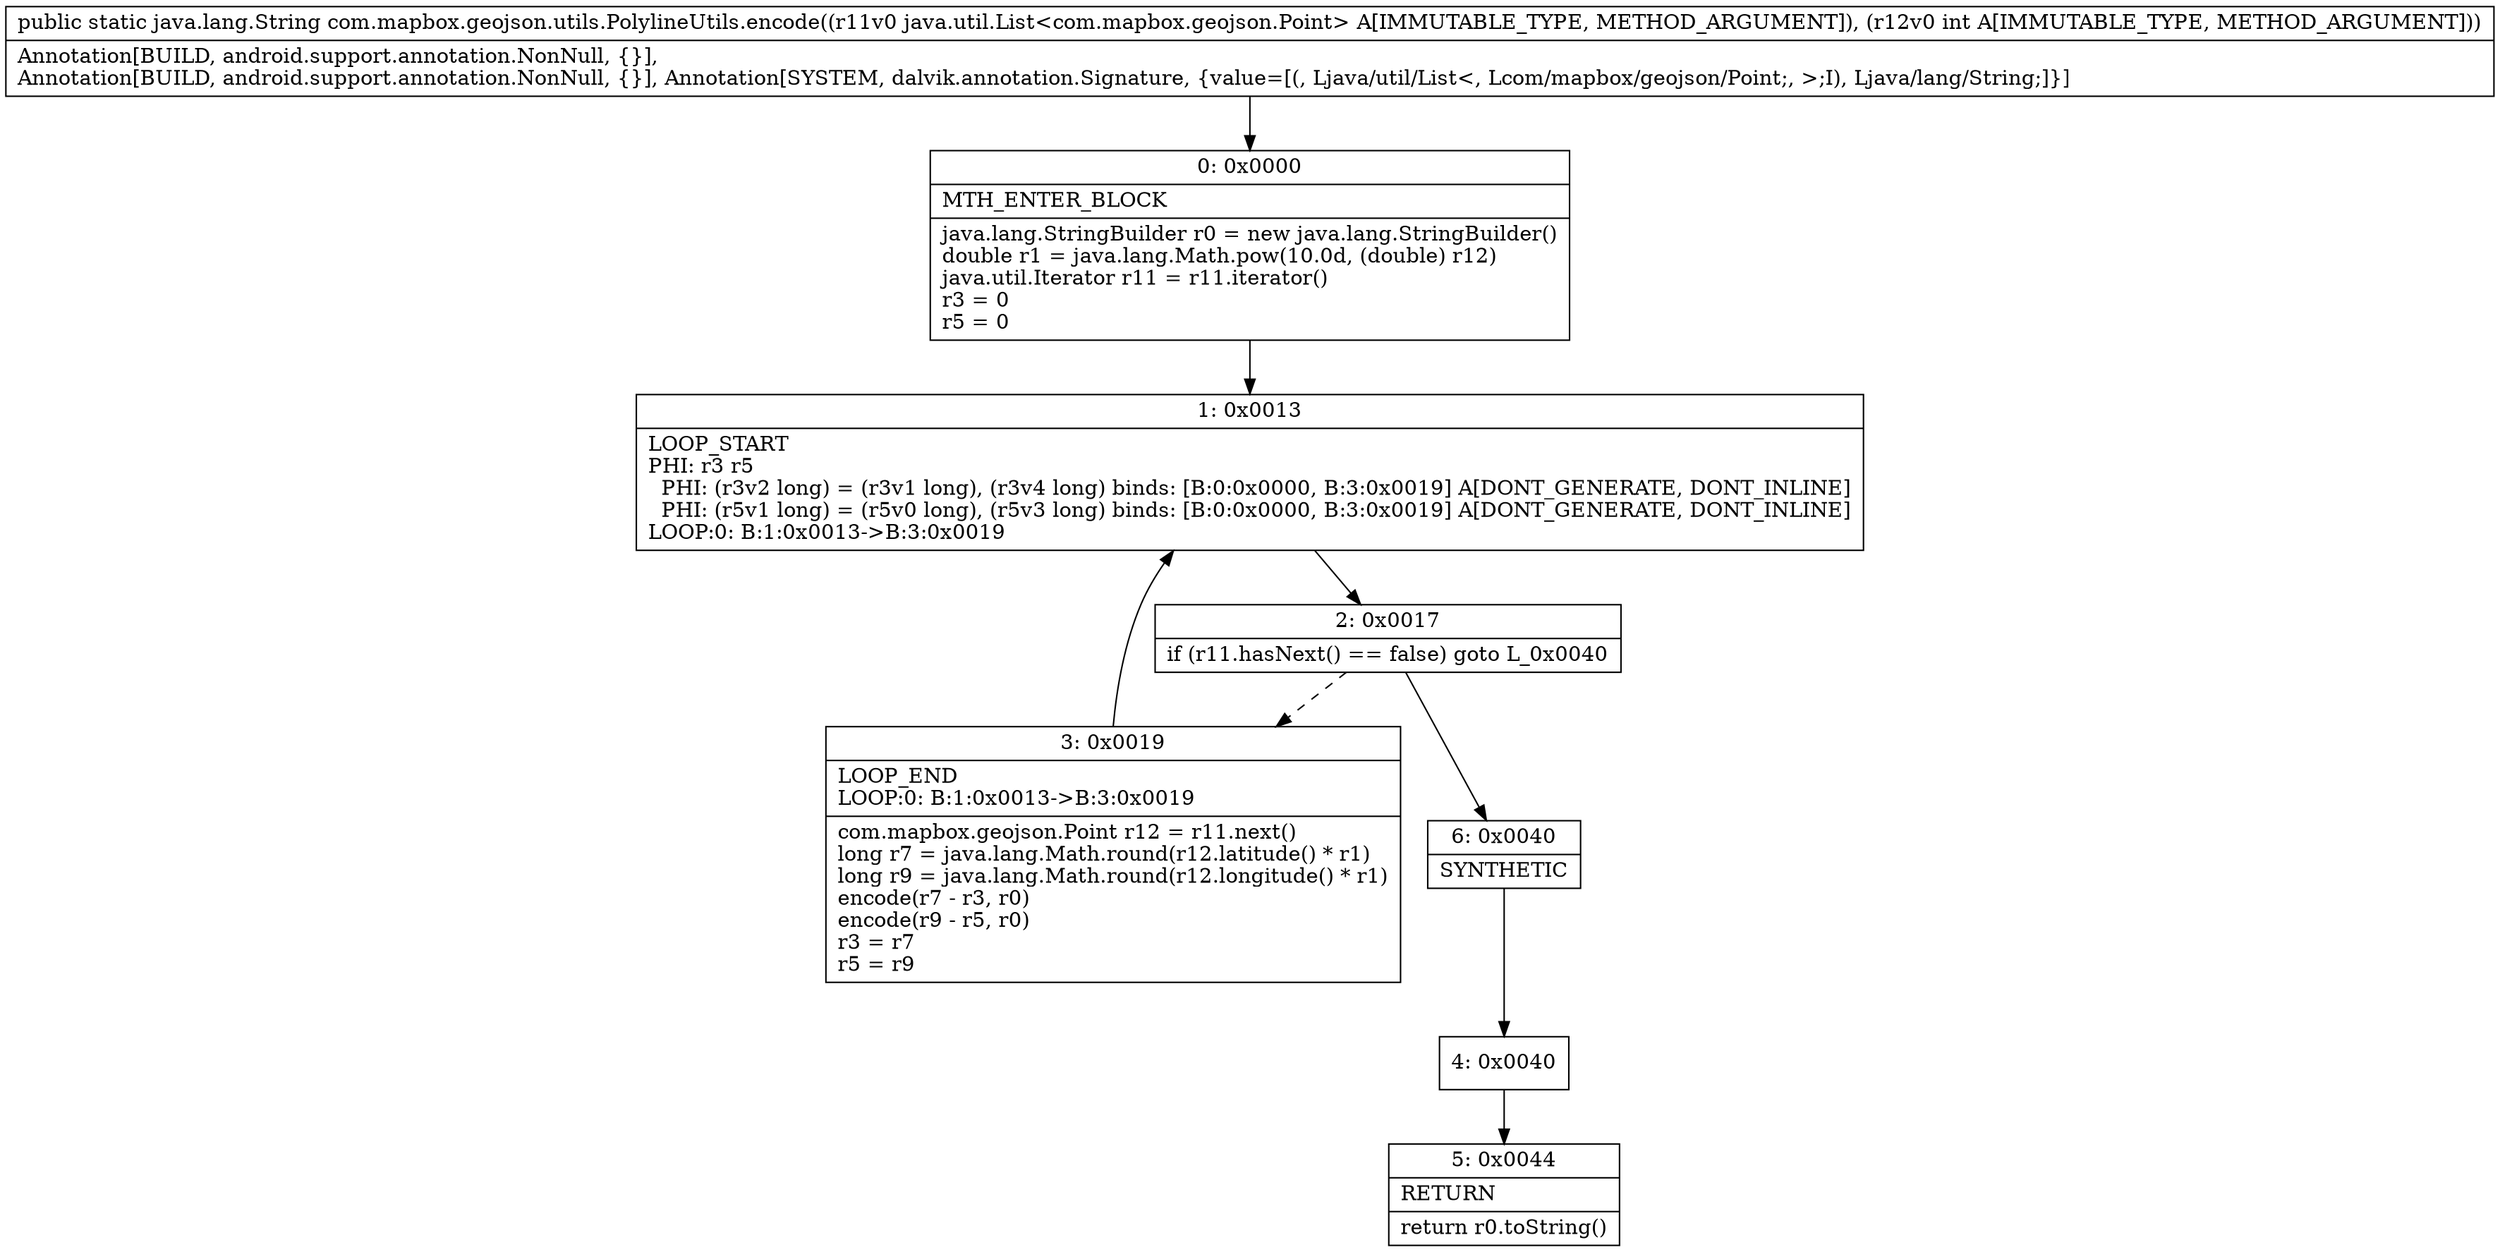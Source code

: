 digraph "CFG forcom.mapbox.geojson.utils.PolylineUtils.encode(Ljava\/util\/List;I)Ljava\/lang\/String;" {
Node_0 [shape=record,label="{0\:\ 0x0000|MTH_ENTER_BLOCK\l|java.lang.StringBuilder r0 = new java.lang.StringBuilder()\ldouble r1 = java.lang.Math.pow(10.0d, (double) r12)\ljava.util.Iterator r11 = r11.iterator()\lr3 = 0\lr5 = 0\l}"];
Node_1 [shape=record,label="{1\:\ 0x0013|LOOP_START\lPHI: r3 r5 \l  PHI: (r3v2 long) = (r3v1 long), (r3v4 long) binds: [B:0:0x0000, B:3:0x0019] A[DONT_GENERATE, DONT_INLINE]\l  PHI: (r5v1 long) = (r5v0 long), (r5v3 long) binds: [B:0:0x0000, B:3:0x0019] A[DONT_GENERATE, DONT_INLINE]\lLOOP:0: B:1:0x0013\-\>B:3:0x0019\l}"];
Node_2 [shape=record,label="{2\:\ 0x0017|if (r11.hasNext() == false) goto L_0x0040\l}"];
Node_3 [shape=record,label="{3\:\ 0x0019|LOOP_END\lLOOP:0: B:1:0x0013\-\>B:3:0x0019\l|com.mapbox.geojson.Point r12 = r11.next()\llong r7 = java.lang.Math.round(r12.latitude() * r1)\llong r9 = java.lang.Math.round(r12.longitude() * r1)\lencode(r7 \- r3, r0)\lencode(r9 \- r5, r0)\lr3 = r7\lr5 = r9\l}"];
Node_4 [shape=record,label="{4\:\ 0x0040}"];
Node_5 [shape=record,label="{5\:\ 0x0044|RETURN\l|return r0.toString()\l}"];
Node_6 [shape=record,label="{6\:\ 0x0040|SYNTHETIC\l}"];
MethodNode[shape=record,label="{public static java.lang.String com.mapbox.geojson.utils.PolylineUtils.encode((r11v0 java.util.List\<com.mapbox.geojson.Point\> A[IMMUTABLE_TYPE, METHOD_ARGUMENT]), (r12v0 int A[IMMUTABLE_TYPE, METHOD_ARGUMENT]))  | Annotation[BUILD, android.support.annotation.NonNull, \{\}], \lAnnotation[BUILD, android.support.annotation.NonNull, \{\}], Annotation[SYSTEM, dalvik.annotation.Signature, \{value=[(, Ljava\/util\/List\<, Lcom\/mapbox\/geojson\/Point;, \>;I), Ljava\/lang\/String;]\}]\l}"];
MethodNode -> Node_0;
Node_0 -> Node_1;
Node_1 -> Node_2;
Node_2 -> Node_3[style=dashed];
Node_2 -> Node_6;
Node_3 -> Node_1;
Node_4 -> Node_5;
Node_6 -> Node_4;
}


